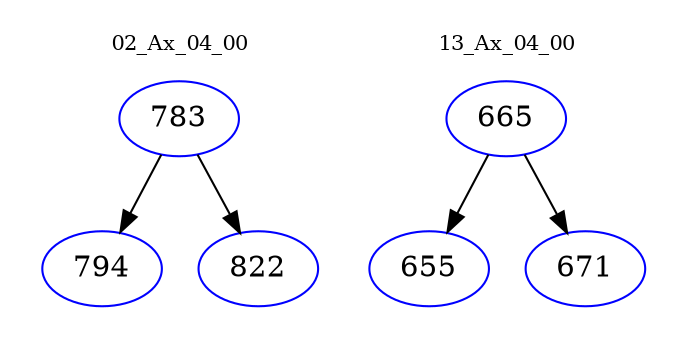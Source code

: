 digraph{
subgraph cluster_0 {
color = white
label = "02_Ax_04_00";
fontsize=10;
T0_783 [label="783", color="blue"]
T0_783 -> T0_794 [color="black"]
T0_794 [label="794", color="blue"]
T0_783 -> T0_822 [color="black"]
T0_822 [label="822", color="blue"]
}
subgraph cluster_1 {
color = white
label = "13_Ax_04_00";
fontsize=10;
T1_665 [label="665", color="blue"]
T1_665 -> T1_655 [color="black"]
T1_655 [label="655", color="blue"]
T1_665 -> T1_671 [color="black"]
T1_671 [label="671", color="blue"]
}
}
